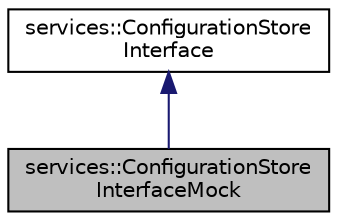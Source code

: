 digraph "services::ConfigurationStoreInterfaceMock"
{
 // INTERACTIVE_SVG=YES
  edge [fontname="Helvetica",fontsize="10",labelfontname="Helvetica",labelfontsize="10"];
  node [fontname="Helvetica",fontsize="10",shape=record];
  Node2 [label="services::ConfigurationStore\lInterfaceMock",height=0.2,width=0.4,color="black", fillcolor="grey75", style="filled", fontcolor="black"];
  Node3 -> Node2 [dir="back",color="midnightblue",fontsize="10",style="solid",fontname="Helvetica"];
  Node3 [label="services::ConfigurationStore\lInterface",height=0.2,width=0.4,color="black", fillcolor="white", style="filled",URL="$d7/d56/classservices_1_1_configuration_store_interface.html"];
}
